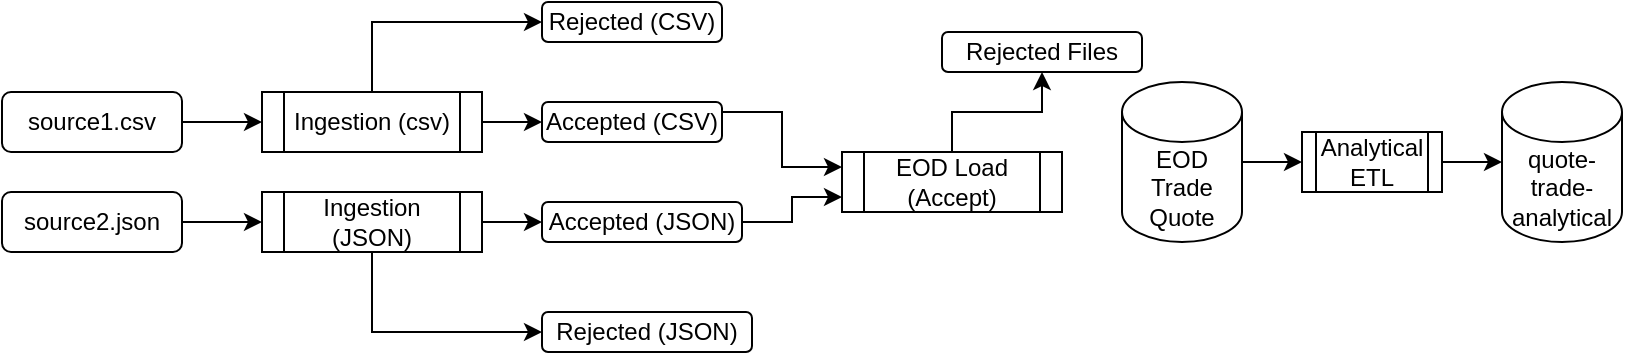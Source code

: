 <mxfile version="20.4.0" type="device"><diagram id="C5RBs43oDa-KdzZeNtuy" name="Page-1"><mxGraphModel dx="1196" dy="690" grid="1" gridSize="10" guides="1" tooltips="1" connect="1" arrows="1" fold="1" page="1" pageScale="1" pageWidth="827" pageHeight="1169" math="0" shadow="0"><root><mxCell id="WIyWlLk6GJQsqaUBKTNV-0"/><mxCell id="WIyWlLk6GJQsqaUBKTNV-1" parent="WIyWlLk6GJQsqaUBKTNV-0"/><mxCell id="Na-GIlbcajZe2khjMtmk-16" style="edgeStyle=orthogonalEdgeStyle;rounded=0;orthogonalLoop=1;jettySize=auto;html=1;exitX=1;exitY=0.5;exitDx=0;exitDy=0;entryX=0;entryY=0.5;entryDx=0;entryDy=0;" parent="WIyWlLk6GJQsqaUBKTNV-1" source="Na-GIlbcajZe2khjMtmk-0" target="Na-GIlbcajZe2khjMtmk-1" edge="1"><mxGeometry relative="1" as="geometry"/></mxCell><mxCell id="Na-GIlbcajZe2khjMtmk-0" value="source1.csv" style="rounded=1;whiteSpace=wrap;html=1;" parent="WIyWlLk6GJQsqaUBKTNV-1" vertex="1"><mxGeometry x="10" y="110" width="90" height="30" as="geometry"/></mxCell><mxCell id="-dz7CFb5CbdeaYu5w-Cm-8" value="" style="edgeStyle=orthogonalEdgeStyle;rounded=0;orthogonalLoop=1;jettySize=auto;html=1;" edge="1" parent="WIyWlLk6GJQsqaUBKTNV-1" source="Na-GIlbcajZe2khjMtmk-1" target="-dz7CFb5CbdeaYu5w-Cm-0"><mxGeometry relative="1" as="geometry"/></mxCell><mxCell id="-dz7CFb5CbdeaYu5w-Cm-9" style="edgeStyle=orthogonalEdgeStyle;rounded=0;orthogonalLoop=1;jettySize=auto;html=1;entryX=0;entryY=0.5;entryDx=0;entryDy=0;exitX=0.5;exitY=0;exitDx=0;exitDy=0;" edge="1" parent="WIyWlLk6GJQsqaUBKTNV-1" source="Na-GIlbcajZe2khjMtmk-1" target="Na-GIlbcajZe2khjMtmk-4"><mxGeometry relative="1" as="geometry"/></mxCell><mxCell id="Na-GIlbcajZe2khjMtmk-1" value="Ingestion (csv)" style="shape=process;whiteSpace=wrap;html=1;backgroundOutline=1;" parent="WIyWlLk6GJQsqaUBKTNV-1" vertex="1"><mxGeometry x="140" y="110" width="110" height="30" as="geometry"/></mxCell><mxCell id="-dz7CFb5CbdeaYu5w-Cm-10" value="" style="edgeStyle=orthogonalEdgeStyle;rounded=0;orthogonalLoop=1;jettySize=auto;html=1;" edge="1" parent="WIyWlLk6GJQsqaUBKTNV-1" source="Na-GIlbcajZe2khjMtmk-2" target="Na-GIlbcajZe2khjMtmk-3"><mxGeometry relative="1" as="geometry"/></mxCell><mxCell id="Na-GIlbcajZe2khjMtmk-2" value="EOD Load (Accept)" style="shape=process;whiteSpace=wrap;html=1;backgroundOutline=1;" parent="WIyWlLk6GJQsqaUBKTNV-1" vertex="1"><mxGeometry x="430" y="140" width="110" height="30" as="geometry"/></mxCell><mxCell id="Na-GIlbcajZe2khjMtmk-3" value="Rejected Files" style="rounded=1;whiteSpace=wrap;html=1;" parent="WIyWlLk6GJQsqaUBKTNV-1" vertex="1"><mxGeometry x="480" y="80" width="100" height="20" as="geometry"/></mxCell><mxCell id="Na-GIlbcajZe2khjMtmk-4" value="Rejected (CSV)" style="rounded=1;whiteSpace=wrap;html=1;" parent="WIyWlLk6GJQsqaUBKTNV-1" vertex="1"><mxGeometry x="280" y="65" width="90" height="20" as="geometry"/></mxCell><mxCell id="Na-GIlbcajZe2khjMtmk-30" value="" style="edgeStyle=orthogonalEdgeStyle;rounded=0;orthogonalLoop=1;jettySize=auto;html=1;" parent="WIyWlLk6GJQsqaUBKTNV-1" source="Na-GIlbcajZe2khjMtmk-5" target="Na-GIlbcajZe2khjMtmk-13" edge="1"><mxGeometry relative="1" as="geometry"/></mxCell><mxCell id="Na-GIlbcajZe2khjMtmk-5" value="EOD Trade Quote" style="shape=cylinder3;whiteSpace=wrap;html=1;boundedLbl=1;backgroundOutline=1;size=15;" parent="WIyWlLk6GJQsqaUBKTNV-1" vertex="1"><mxGeometry x="570" y="105" width="60" height="80" as="geometry"/></mxCell><mxCell id="Na-GIlbcajZe2khjMtmk-15" style="edgeStyle=orthogonalEdgeStyle;rounded=0;orthogonalLoop=1;jettySize=auto;html=1;exitX=1;exitY=0.5;exitDx=0;exitDy=0;entryX=0;entryY=0.5;entryDx=0;entryDy=0;" parent="WIyWlLk6GJQsqaUBKTNV-1" source="Na-GIlbcajZe2khjMtmk-6" target="Na-GIlbcajZe2khjMtmk-8" edge="1"><mxGeometry relative="1" as="geometry"/></mxCell><mxCell id="Na-GIlbcajZe2khjMtmk-6" value="source2.json" style="rounded=1;whiteSpace=wrap;html=1;" parent="WIyWlLk6GJQsqaUBKTNV-1" vertex="1"><mxGeometry x="10" y="160" width="90" height="30" as="geometry"/></mxCell><mxCell id="Na-GIlbcajZe2khjMtmk-7" value="quote-trade-analytical" style="shape=cylinder3;whiteSpace=wrap;html=1;boundedLbl=1;backgroundOutline=1;size=15;" parent="WIyWlLk6GJQsqaUBKTNV-1" vertex="1"><mxGeometry x="760" y="105" width="60" height="80" as="geometry"/></mxCell><mxCell id="-dz7CFb5CbdeaYu5w-Cm-4" style="edgeStyle=orthogonalEdgeStyle;rounded=0;orthogonalLoop=1;jettySize=auto;html=1;exitX=0.5;exitY=1;exitDx=0;exitDy=0;entryX=0;entryY=0.5;entryDx=0;entryDy=0;" edge="1" parent="WIyWlLk6GJQsqaUBKTNV-1" source="Na-GIlbcajZe2khjMtmk-8" target="Na-GIlbcajZe2khjMtmk-12"><mxGeometry relative="1" as="geometry"/></mxCell><mxCell id="-dz7CFb5CbdeaYu5w-Cm-6" value="" style="edgeStyle=orthogonalEdgeStyle;rounded=0;orthogonalLoop=1;jettySize=auto;html=1;" edge="1" parent="WIyWlLk6GJQsqaUBKTNV-1" source="Na-GIlbcajZe2khjMtmk-8" target="-dz7CFb5CbdeaYu5w-Cm-2"><mxGeometry relative="1" as="geometry"/></mxCell><mxCell id="Na-GIlbcajZe2khjMtmk-8" value="Ingestion (JSON)" style="shape=process;whiteSpace=wrap;html=1;backgroundOutline=1;" parent="WIyWlLk6GJQsqaUBKTNV-1" vertex="1"><mxGeometry x="140" y="160" width="110" height="30" as="geometry"/></mxCell><mxCell id="Na-GIlbcajZe2khjMtmk-12" value="Rejected (JSON)" style="rounded=1;whiteSpace=wrap;html=1;" parent="WIyWlLk6GJQsqaUBKTNV-1" vertex="1"><mxGeometry x="280" y="220" width="105" height="20" as="geometry"/></mxCell><mxCell id="Na-GIlbcajZe2khjMtmk-31" value="" style="edgeStyle=orthogonalEdgeStyle;rounded=0;orthogonalLoop=1;jettySize=auto;html=1;" parent="WIyWlLk6GJQsqaUBKTNV-1" source="Na-GIlbcajZe2khjMtmk-13" target="Na-GIlbcajZe2khjMtmk-7" edge="1"><mxGeometry relative="1" as="geometry"/></mxCell><mxCell id="Na-GIlbcajZe2khjMtmk-13" value="Analytical ETL" style="shape=process;whiteSpace=wrap;html=1;backgroundOutline=1;" parent="WIyWlLk6GJQsqaUBKTNV-1" vertex="1"><mxGeometry x="660" y="130" width="70" height="30" as="geometry"/></mxCell><mxCell id="-dz7CFb5CbdeaYu5w-Cm-11" style="edgeStyle=orthogonalEdgeStyle;rounded=0;orthogonalLoop=1;jettySize=auto;html=1;exitX=1;exitY=0.25;exitDx=0;exitDy=0;entryX=0;entryY=0.25;entryDx=0;entryDy=0;" edge="1" parent="WIyWlLk6GJQsqaUBKTNV-1" source="-dz7CFb5CbdeaYu5w-Cm-0" target="Na-GIlbcajZe2khjMtmk-2"><mxGeometry relative="1" as="geometry"/></mxCell><mxCell id="-dz7CFb5CbdeaYu5w-Cm-0" value="Accepted (CSV)" style="rounded=1;whiteSpace=wrap;html=1;" vertex="1" parent="WIyWlLk6GJQsqaUBKTNV-1"><mxGeometry x="280" y="115" width="90" height="20" as="geometry"/></mxCell><mxCell id="-dz7CFb5CbdeaYu5w-Cm-12" style="edgeStyle=orthogonalEdgeStyle;rounded=0;orthogonalLoop=1;jettySize=auto;html=1;exitX=1;exitY=0.5;exitDx=0;exitDy=0;entryX=0;entryY=0.75;entryDx=0;entryDy=0;" edge="1" parent="WIyWlLk6GJQsqaUBKTNV-1" source="-dz7CFb5CbdeaYu5w-Cm-2" target="Na-GIlbcajZe2khjMtmk-2"><mxGeometry relative="1" as="geometry"/></mxCell><mxCell id="-dz7CFb5CbdeaYu5w-Cm-2" value="Accepted (JSON)" style="rounded=1;whiteSpace=wrap;html=1;" vertex="1" parent="WIyWlLk6GJQsqaUBKTNV-1"><mxGeometry x="280" y="165" width="100" height="20" as="geometry"/></mxCell></root></mxGraphModel></diagram></mxfile>